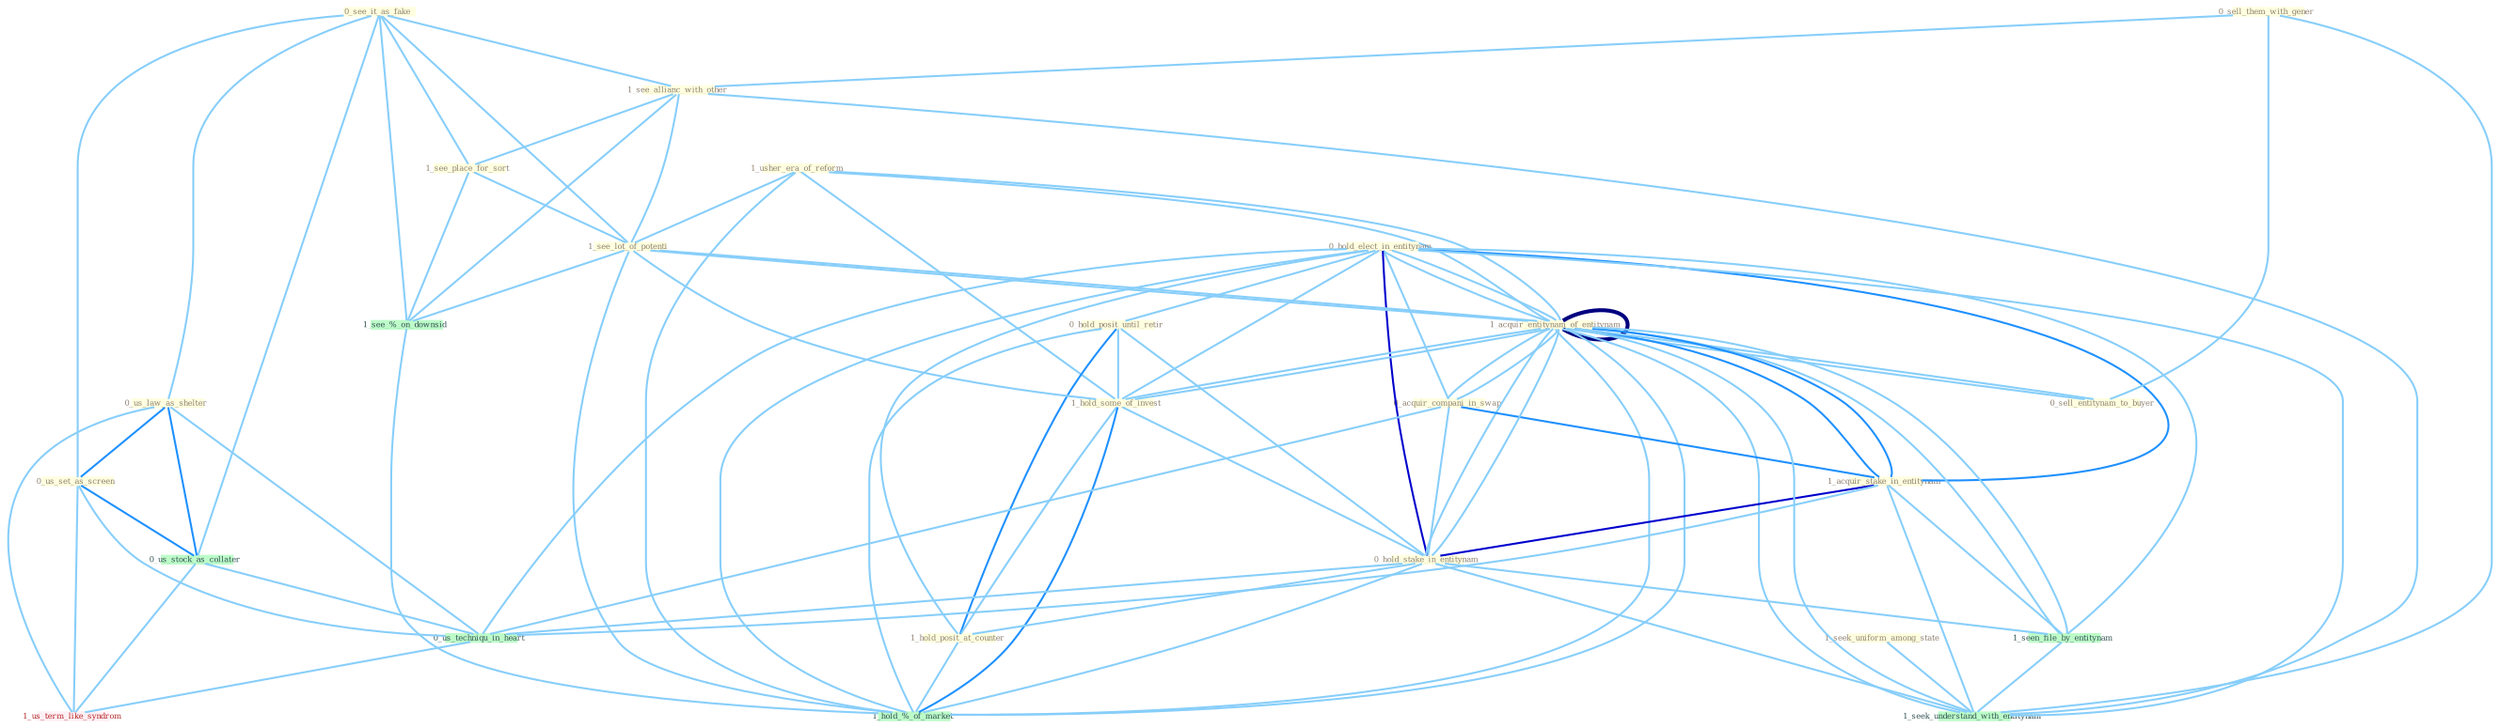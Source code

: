 Graph G{ 
    node
    [shape=polygon,style=filled,width=.5,height=.06,color="#BDFCC9",fixedsize=true,fontsize=4,
    fontcolor="#2f4f4f"];
    {node
    [color="#ffffe0", fontcolor="#8b7d6b"] "0_see_it_as_fake " "1_usher_era_of_reform " "0_hold_elect_in_entitynam " "1_seek_uniform_among_state " "1_acquir_entitynam_of_entitynam " "0_hold_posit_until_retir " "0_sell_them_with_gener " "0_us_law_as_shelter " "0_us_set_as_screen " "1_hold_some_of_invest " "0_sell_entitynam_to_buyer " "1_see_allianc_with_other " "1_see_place_for_sort " "0_acquir_compani_in_swap " "1_acquir_stake_in_entitynam " "0_hold_stake_in_entitynam " "1_see_lot_of_potenti " "1_hold_posit_at_counter "}
{node [color="#fff0f5", fontcolor="#b22222"] "1_us_term_like_syndrom "}
edge [color="#B0E2FF"];

	"0_see_it_as_fake " -- "0_us_law_as_shelter " [w="1", color="#87cefa" ];
	"0_see_it_as_fake " -- "0_us_set_as_screen " [w="1", color="#87cefa" ];
	"0_see_it_as_fake " -- "1_see_allianc_with_other " [w="1", color="#87cefa" ];
	"0_see_it_as_fake " -- "1_see_place_for_sort " [w="1", color="#87cefa" ];
	"0_see_it_as_fake " -- "1_see_lot_of_potenti " [w="1", color="#87cefa" ];
	"0_see_it_as_fake " -- "0_us_stock_as_collater " [w="1", color="#87cefa" ];
	"0_see_it_as_fake " -- "1_see_%_on_downsid " [w="1", color="#87cefa" ];
	"1_usher_era_of_reform " -- "1_acquir_entitynam_of_entitynam " [w="1", color="#87cefa" ];
	"1_usher_era_of_reform " -- "1_hold_some_of_invest " [w="1", color="#87cefa" ];
	"1_usher_era_of_reform " -- "1_see_lot_of_potenti " [w="1", color="#87cefa" ];
	"1_usher_era_of_reform " -- "1_acquir_entitynam_of_entitynam " [w="1", color="#87cefa" ];
	"1_usher_era_of_reform " -- "1_hold_%_of_market " [w="1", color="#87cefa" ];
	"0_hold_elect_in_entitynam " -- "1_acquir_entitynam_of_entitynam " [w="1", color="#87cefa" ];
	"0_hold_elect_in_entitynam " -- "0_hold_posit_until_retir " [w="1", color="#87cefa" ];
	"0_hold_elect_in_entitynam " -- "1_hold_some_of_invest " [w="1", color="#87cefa" ];
	"0_hold_elect_in_entitynam " -- "0_acquir_compani_in_swap " [w="1", color="#87cefa" ];
	"0_hold_elect_in_entitynam " -- "1_acquir_stake_in_entitynam " [w="2", color="#1e90ff" , len=0.8];
	"0_hold_elect_in_entitynam " -- "0_hold_stake_in_entitynam " [w="3", color="#0000cd" , len=0.6];
	"0_hold_elect_in_entitynam " -- "1_hold_posit_at_counter " [w="1", color="#87cefa" ];
	"0_hold_elect_in_entitynam " -- "1_seen_file_by_entitynam " [w="1", color="#87cefa" ];
	"0_hold_elect_in_entitynam " -- "1_seek_understand_with_entitynam " [w="1", color="#87cefa" ];
	"0_hold_elect_in_entitynam " -- "1_acquir_entitynam_of_entitynam " [w="1", color="#87cefa" ];
	"0_hold_elect_in_entitynam " -- "0_us_techniqu_in_heart " [w="1", color="#87cefa" ];
	"0_hold_elect_in_entitynam " -- "1_hold_%_of_market " [w="1", color="#87cefa" ];
	"1_seek_uniform_among_state " -- "1_seek_understand_with_entitynam " [w="1", color="#87cefa" ];
	"1_acquir_entitynam_of_entitynam " -- "1_hold_some_of_invest " [w="1", color="#87cefa" ];
	"1_acquir_entitynam_of_entitynam " -- "0_sell_entitynam_to_buyer " [w="1", color="#87cefa" ];
	"1_acquir_entitynam_of_entitynam " -- "0_acquir_compani_in_swap " [w="1", color="#87cefa" ];
	"1_acquir_entitynam_of_entitynam " -- "1_acquir_stake_in_entitynam " [w="2", color="#1e90ff" , len=0.8];
	"1_acquir_entitynam_of_entitynam " -- "0_hold_stake_in_entitynam " [w="1", color="#87cefa" ];
	"1_acquir_entitynam_of_entitynam " -- "1_see_lot_of_potenti " [w="1", color="#87cefa" ];
	"1_acquir_entitynam_of_entitynam " -- "1_seen_file_by_entitynam " [w="1", color="#87cefa" ];
	"1_acquir_entitynam_of_entitynam " -- "1_seek_understand_with_entitynam " [w="1", color="#87cefa" ];
	"1_acquir_entitynam_of_entitynam " -- "1_acquir_entitynam_of_entitynam " [w="4", style=bold, color="#000080", len=0.4];
	"1_acquir_entitynam_of_entitynam " -- "1_hold_%_of_market " [w="1", color="#87cefa" ];
	"0_hold_posit_until_retir " -- "1_hold_some_of_invest " [w="1", color="#87cefa" ];
	"0_hold_posit_until_retir " -- "0_hold_stake_in_entitynam " [w="1", color="#87cefa" ];
	"0_hold_posit_until_retir " -- "1_hold_posit_at_counter " [w="2", color="#1e90ff" , len=0.8];
	"0_hold_posit_until_retir " -- "1_hold_%_of_market " [w="1", color="#87cefa" ];
	"0_sell_them_with_gener " -- "0_sell_entitynam_to_buyer " [w="1", color="#87cefa" ];
	"0_sell_them_with_gener " -- "1_see_allianc_with_other " [w="1", color="#87cefa" ];
	"0_sell_them_with_gener " -- "1_seek_understand_with_entitynam " [w="1", color="#87cefa" ];
	"0_us_law_as_shelter " -- "0_us_set_as_screen " [w="2", color="#1e90ff" , len=0.8];
	"0_us_law_as_shelter " -- "0_us_stock_as_collater " [w="2", color="#1e90ff" , len=0.8];
	"0_us_law_as_shelter " -- "0_us_techniqu_in_heart " [w="1", color="#87cefa" ];
	"0_us_law_as_shelter " -- "1_us_term_like_syndrom " [w="1", color="#87cefa" ];
	"0_us_set_as_screen " -- "0_us_stock_as_collater " [w="2", color="#1e90ff" , len=0.8];
	"0_us_set_as_screen " -- "0_us_techniqu_in_heart " [w="1", color="#87cefa" ];
	"0_us_set_as_screen " -- "1_us_term_like_syndrom " [w="1", color="#87cefa" ];
	"1_hold_some_of_invest " -- "0_hold_stake_in_entitynam " [w="1", color="#87cefa" ];
	"1_hold_some_of_invest " -- "1_see_lot_of_potenti " [w="1", color="#87cefa" ];
	"1_hold_some_of_invest " -- "1_hold_posit_at_counter " [w="1", color="#87cefa" ];
	"1_hold_some_of_invest " -- "1_acquir_entitynam_of_entitynam " [w="1", color="#87cefa" ];
	"1_hold_some_of_invest " -- "1_hold_%_of_market " [w="2", color="#1e90ff" , len=0.8];
	"0_sell_entitynam_to_buyer " -- "1_acquir_entitynam_of_entitynam " [w="1", color="#87cefa" ];
	"1_see_allianc_with_other " -- "1_see_place_for_sort " [w="1", color="#87cefa" ];
	"1_see_allianc_with_other " -- "1_see_lot_of_potenti " [w="1", color="#87cefa" ];
	"1_see_allianc_with_other " -- "1_seek_understand_with_entitynam " [w="1", color="#87cefa" ];
	"1_see_allianc_with_other " -- "1_see_%_on_downsid " [w="1", color="#87cefa" ];
	"1_see_place_for_sort " -- "1_see_lot_of_potenti " [w="1", color="#87cefa" ];
	"1_see_place_for_sort " -- "1_see_%_on_downsid " [w="1", color="#87cefa" ];
	"0_acquir_compani_in_swap " -- "1_acquir_stake_in_entitynam " [w="2", color="#1e90ff" , len=0.8];
	"0_acquir_compani_in_swap " -- "0_hold_stake_in_entitynam " [w="1", color="#87cefa" ];
	"0_acquir_compani_in_swap " -- "1_acquir_entitynam_of_entitynam " [w="1", color="#87cefa" ];
	"0_acquir_compani_in_swap " -- "0_us_techniqu_in_heart " [w="1", color="#87cefa" ];
	"1_acquir_stake_in_entitynam " -- "0_hold_stake_in_entitynam " [w="3", color="#0000cd" , len=0.6];
	"1_acquir_stake_in_entitynam " -- "1_seen_file_by_entitynam " [w="1", color="#87cefa" ];
	"1_acquir_stake_in_entitynam " -- "1_seek_understand_with_entitynam " [w="1", color="#87cefa" ];
	"1_acquir_stake_in_entitynam " -- "1_acquir_entitynam_of_entitynam " [w="2", color="#1e90ff" , len=0.8];
	"1_acquir_stake_in_entitynam " -- "0_us_techniqu_in_heart " [w="1", color="#87cefa" ];
	"0_hold_stake_in_entitynam " -- "1_hold_posit_at_counter " [w="1", color="#87cefa" ];
	"0_hold_stake_in_entitynam " -- "1_seen_file_by_entitynam " [w="1", color="#87cefa" ];
	"0_hold_stake_in_entitynam " -- "1_seek_understand_with_entitynam " [w="1", color="#87cefa" ];
	"0_hold_stake_in_entitynam " -- "1_acquir_entitynam_of_entitynam " [w="1", color="#87cefa" ];
	"0_hold_stake_in_entitynam " -- "0_us_techniqu_in_heart " [w="1", color="#87cefa" ];
	"0_hold_stake_in_entitynam " -- "1_hold_%_of_market " [w="1", color="#87cefa" ];
	"1_see_lot_of_potenti " -- "1_acquir_entitynam_of_entitynam " [w="1", color="#87cefa" ];
	"1_see_lot_of_potenti " -- "1_see_%_on_downsid " [w="1", color="#87cefa" ];
	"1_see_lot_of_potenti " -- "1_hold_%_of_market " [w="1", color="#87cefa" ];
	"1_hold_posit_at_counter " -- "1_hold_%_of_market " [w="1", color="#87cefa" ];
	"1_seen_file_by_entitynam " -- "1_seek_understand_with_entitynam " [w="1", color="#87cefa" ];
	"1_seen_file_by_entitynam " -- "1_acquir_entitynam_of_entitynam " [w="1", color="#87cefa" ];
	"0_us_stock_as_collater " -- "0_us_techniqu_in_heart " [w="1", color="#87cefa" ];
	"0_us_stock_as_collater " -- "1_us_term_like_syndrom " [w="1", color="#87cefa" ];
	"1_seek_understand_with_entitynam " -- "1_acquir_entitynam_of_entitynam " [w="1", color="#87cefa" ];
	"1_acquir_entitynam_of_entitynam " -- "1_hold_%_of_market " [w="1", color="#87cefa" ];
	"0_us_techniqu_in_heart " -- "1_us_term_like_syndrom " [w="1", color="#87cefa" ];
	"1_see_%_on_downsid " -- "1_hold_%_of_market " [w="1", color="#87cefa" ];
}